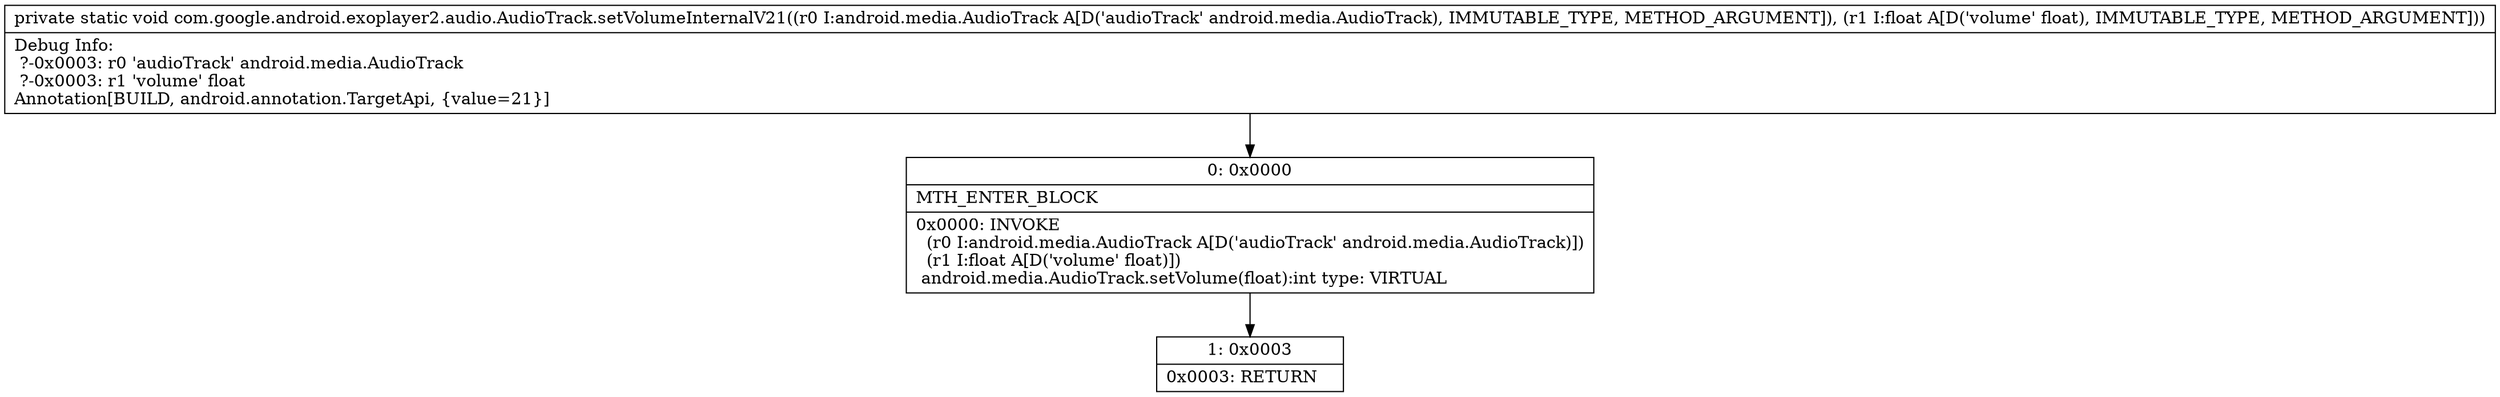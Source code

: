 digraph "CFG forcom.google.android.exoplayer2.audio.AudioTrack.setVolumeInternalV21(Landroid\/media\/AudioTrack;F)V" {
Node_0 [shape=record,label="{0\:\ 0x0000|MTH_ENTER_BLOCK\l|0x0000: INVOKE  \l  (r0 I:android.media.AudioTrack A[D('audioTrack' android.media.AudioTrack)])\l  (r1 I:float A[D('volume' float)])\l android.media.AudioTrack.setVolume(float):int type: VIRTUAL \l}"];
Node_1 [shape=record,label="{1\:\ 0x0003|0x0003: RETURN   \l}"];
MethodNode[shape=record,label="{private static void com.google.android.exoplayer2.audio.AudioTrack.setVolumeInternalV21((r0 I:android.media.AudioTrack A[D('audioTrack' android.media.AudioTrack), IMMUTABLE_TYPE, METHOD_ARGUMENT]), (r1 I:float A[D('volume' float), IMMUTABLE_TYPE, METHOD_ARGUMENT]))  | Debug Info:\l  ?\-0x0003: r0 'audioTrack' android.media.AudioTrack\l  ?\-0x0003: r1 'volume' float\lAnnotation[BUILD, android.annotation.TargetApi, \{value=21\}]\l}"];
MethodNode -> Node_0;
Node_0 -> Node_1;
}

